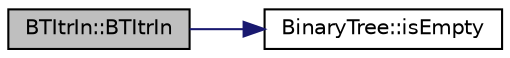 digraph "BTItrIn::BTItrIn"
{
 // LATEX_PDF_SIZE
  edge [fontname="Helvetica",fontsize="10",labelfontname="Helvetica",labelfontsize="10"];
  node [fontname="Helvetica",fontsize="10",shape=record];
  rankdir="LR";
  Node1 [label="BTItrIn::BTItrIn",height=0.2,width=0.4,color="black", fillcolor="grey75", style="filled", fontcolor="black",tooltip=" "];
  Node1 -> Node2 [color="midnightblue",fontsize="10",style="solid",fontname="Helvetica"];
  Node2 [label="BinaryTree::isEmpty",height=0.2,width=0.4,color="black", fillcolor="white", style="filled",URL="$class_binary_tree.html#a0d870186995435510057e2b1312e1250",tooltip=" "];
}
